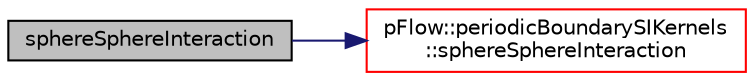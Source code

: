 digraph "sphereSphereInteraction"
{
 // LATEX_PDF_SIZE
  edge [fontname="Helvetica",fontsize="10",labelfontname="Helvetica",labelfontsize="10"];
  node [fontname="Helvetica",fontsize="10",shape=record];
  rankdir="LR";
  Node1 [label="sphereSphereInteraction",height=0.2,width=0.4,color="black", fillcolor="grey75", style="filled", fontcolor="black",tooltip=" "];
  Node1 -> Node2 [color="midnightblue",fontsize="10",style="solid",fontname="Helvetica"];
  Node2 [label="pFlow::periodicBoundarySIKernels\l::sphereSphereInteraction",height=0.2,width=0.4,color="red", fillcolor="white", style="filled",URL="$namespacepFlow_1_1periodicBoundarySIKernels.html#a2d49544a3a74b70676d7e65998f03612",tooltip=" "];
}
